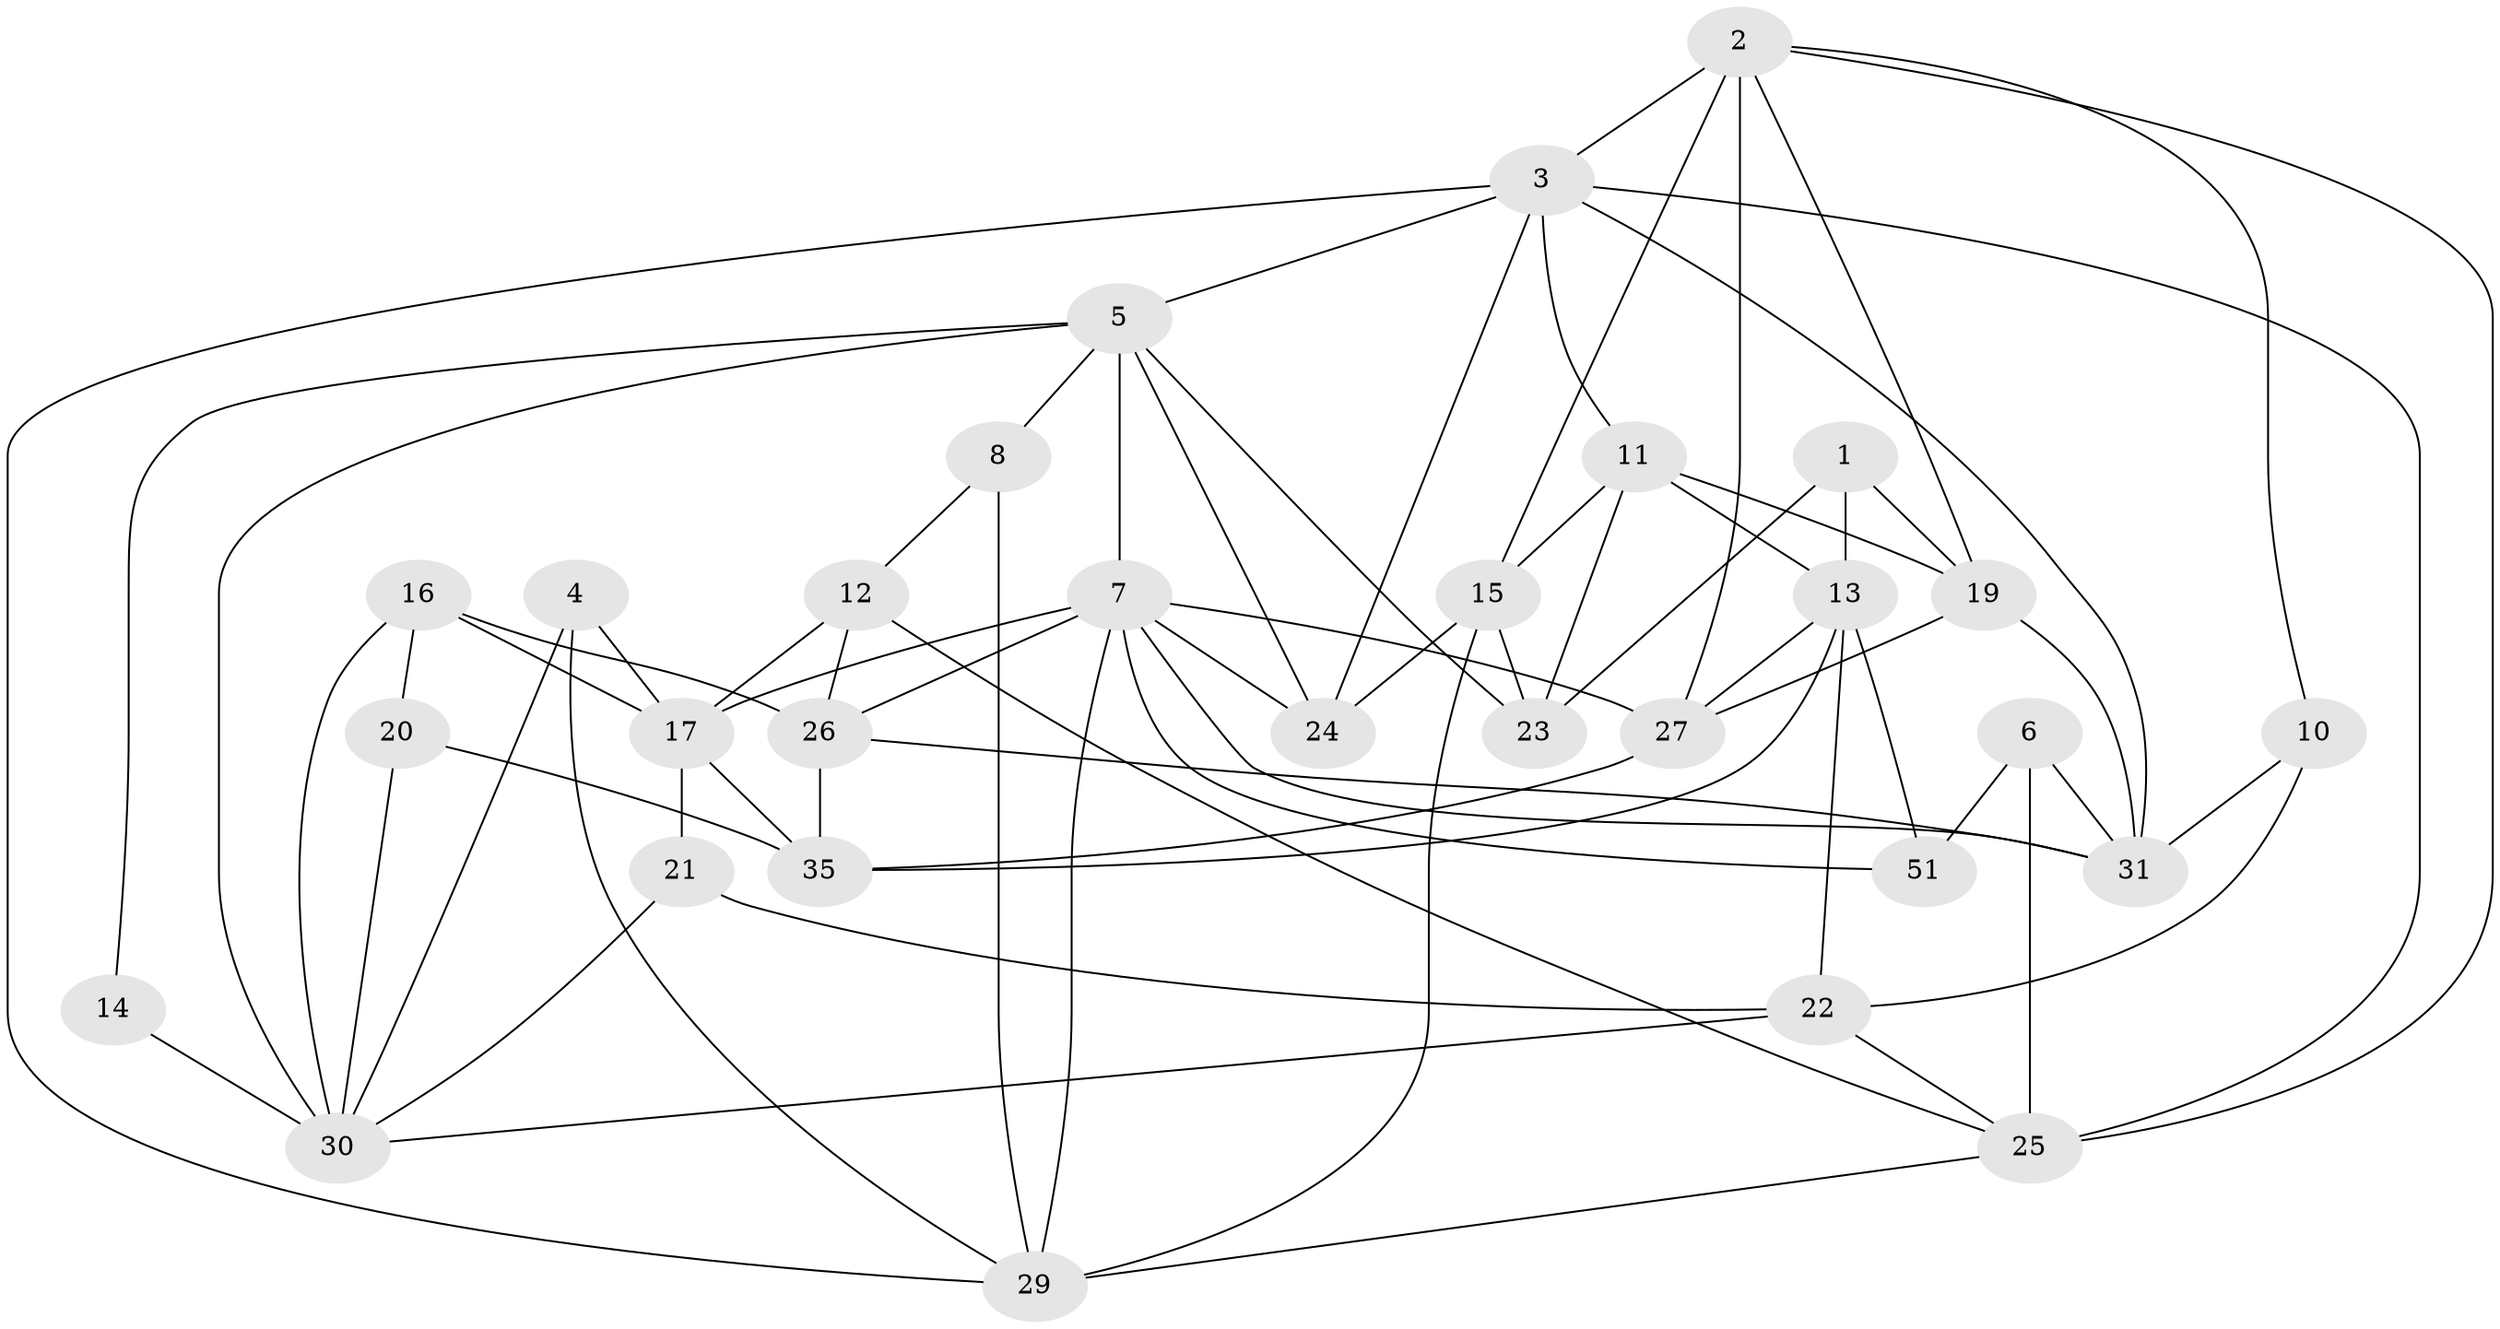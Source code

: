 // original degree distribution, {2: 0.16981132075471697, 7: 0.07547169811320754, 3: 0.2830188679245283, 6: 0.07547169811320754, 5: 0.16981132075471697, 4: 0.20754716981132076, 8: 0.018867924528301886}
// Generated by graph-tools (version 1.1) at 2025/41/03/06/25 10:41:59]
// undirected, 30 vertices, 71 edges
graph export_dot {
graph [start="1"]
  node [color=gray90,style=filled];
  1 [super="+37"];
  2 [super="+50"];
  3 [super="+9"];
  4 [super="+48"];
  5 [super="+38"];
  6 [super="+33"];
  7 [super="+45"];
  8 [super="+18"];
  10 [super="+47"];
  11 [super="+53"];
  12;
  13 [super="+36"];
  14;
  15 [super="+40"];
  16;
  17 [super="+43"];
  19 [super="+32"];
  20;
  21;
  22;
  23 [super="+34"];
  24 [super="+41"];
  25 [super="+28"];
  26 [super="+52"];
  27 [super="+46"];
  29 [super="+39"];
  30 [super="+42"];
  31 [super="+44"];
  35 [super="+49"];
  51;
  1 -- 19;
  1 -- 13;
  1 -- 23;
  2 -- 3 [weight=2];
  2 -- 10;
  2 -- 15;
  2 -- 27;
  2 -- 19;
  2 -- 25;
  3 -- 29 [weight=2];
  3 -- 11;
  3 -- 5;
  3 -- 24;
  3 -- 25 [weight=2];
  3 -- 31;
  4 -- 29;
  4 -- 30;
  4 -- 17;
  5 -- 7 [weight=2];
  5 -- 8;
  5 -- 14;
  5 -- 23;
  5 -- 30 [weight=2];
  5 -- 24;
  6 -- 51;
  6 -- 31 [weight=2];
  6 -- 25;
  7 -- 27;
  7 -- 17;
  7 -- 26;
  7 -- 51;
  7 -- 24;
  7 -- 29;
  7 -- 31;
  8 -- 12;
  8 -- 29;
  10 -- 22;
  10 -- 31;
  11 -- 23 [weight=2];
  11 -- 13;
  11 -- 15;
  11 -- 19;
  12 -- 17;
  12 -- 25;
  12 -- 26;
  13 -- 51;
  13 -- 22;
  13 -- 35;
  13 -- 27;
  14 -- 30;
  15 -- 29 [weight=2];
  15 -- 23;
  15 -- 24;
  16 -- 17;
  16 -- 20;
  16 -- 30;
  16 -- 26;
  17 -- 35 [weight=2];
  17 -- 21;
  19 -- 31;
  19 -- 27;
  20 -- 30;
  20 -- 35;
  21 -- 22;
  21 -- 30;
  22 -- 30;
  22 -- 25;
  25 -- 29;
  26 -- 35 [weight=2];
  26 -- 31;
  27 -- 35;
}
